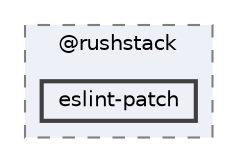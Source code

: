 digraph "pkiclassroomrescheduler/src/main/frontend/node_modules/@rushstack/eslint-patch"
{
 // LATEX_PDF_SIZE
  bgcolor="transparent";
  edge [fontname=Helvetica,fontsize=10,labelfontname=Helvetica,labelfontsize=10];
  node [fontname=Helvetica,fontsize=10,shape=box,height=0.2,width=0.4];
  compound=true
  subgraph clusterdir_2584de9aa277b95f4615649667d4887f {
    graph [ bgcolor="#edf0f7", pencolor="grey50", label="@rushstack", fontname=Helvetica,fontsize=10 style="filled,dashed", URL="dir_2584de9aa277b95f4615649667d4887f.html",tooltip=""]
  dir_25af4883296aee2c2d4151c636634d8d [label="eslint-patch", fillcolor="#edf0f7", color="grey25", style="filled,bold", URL="dir_25af4883296aee2c2d4151c636634d8d.html",tooltip=""];
  }
}
